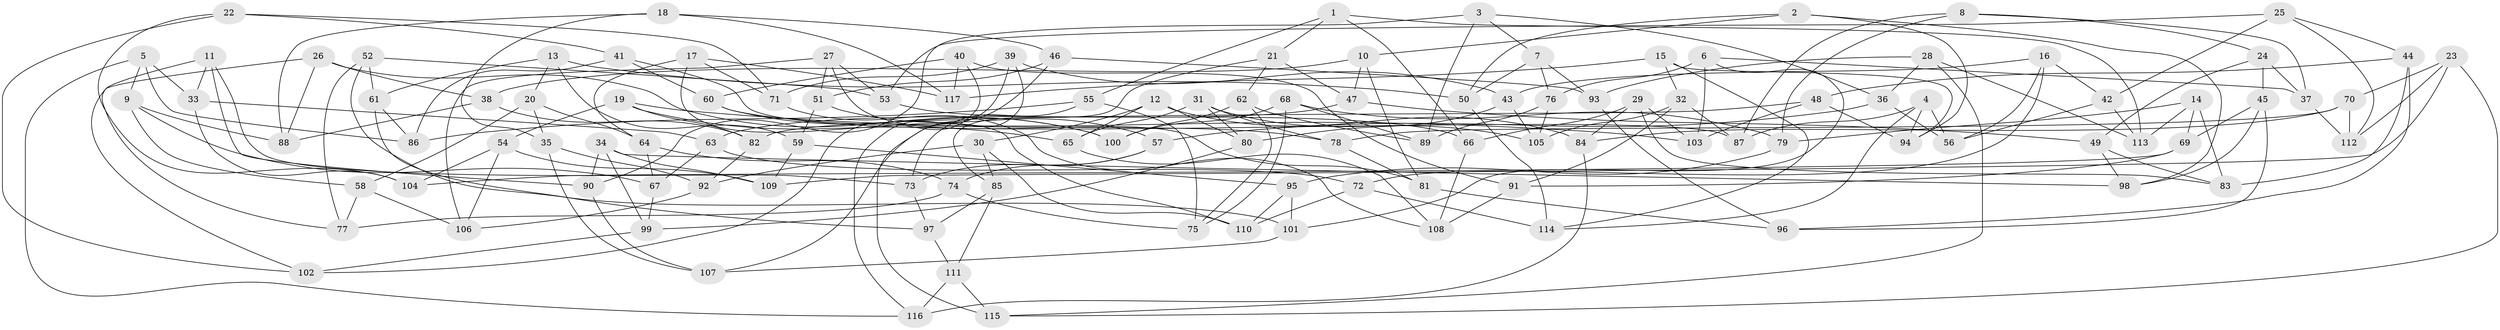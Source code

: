 // coarse degree distribution, {4: 0.654320987654321, 6: 0.2716049382716049, 8: 0.06172839506172839, 10: 0.012345679012345678}
// Generated by graph-tools (version 1.1) at 2025/20/03/04/25 18:20:37]
// undirected, 117 vertices, 234 edges
graph export_dot {
graph [start="1"]
  node [color=gray90,style=filled];
  1;
  2;
  3;
  4;
  5;
  6;
  7;
  8;
  9;
  10;
  11;
  12;
  13;
  14;
  15;
  16;
  17;
  18;
  19;
  20;
  21;
  22;
  23;
  24;
  25;
  26;
  27;
  28;
  29;
  30;
  31;
  32;
  33;
  34;
  35;
  36;
  37;
  38;
  39;
  40;
  41;
  42;
  43;
  44;
  45;
  46;
  47;
  48;
  49;
  50;
  51;
  52;
  53;
  54;
  55;
  56;
  57;
  58;
  59;
  60;
  61;
  62;
  63;
  64;
  65;
  66;
  67;
  68;
  69;
  70;
  71;
  72;
  73;
  74;
  75;
  76;
  77;
  78;
  79;
  80;
  81;
  82;
  83;
  84;
  85;
  86;
  87;
  88;
  89;
  90;
  91;
  92;
  93;
  94;
  95;
  96;
  97;
  98;
  99;
  100;
  101;
  102;
  103;
  104;
  105;
  106;
  107;
  108;
  109;
  110;
  111;
  112;
  113;
  114;
  115;
  116;
  117;
  1 -- 55;
  1 -- 21;
  1 -- 66;
  1 -- 113;
  2 -- 94;
  2 -- 50;
  2 -- 10;
  2 -- 98;
  3 -- 7;
  3 -- 90;
  3 -- 36;
  3 -- 89;
  4 -- 56;
  4 -- 94;
  4 -- 114;
  4 -- 87;
  5 -- 9;
  5 -- 33;
  5 -- 116;
  5 -- 86;
  6 -- 101;
  6 -- 76;
  6 -- 37;
  6 -- 103;
  7 -- 93;
  7 -- 50;
  7 -- 76;
  8 -- 79;
  8 -- 87;
  8 -- 24;
  8 -- 37;
  9 -- 58;
  9 -- 67;
  9 -- 88;
  10 -- 81;
  10 -- 47;
  10 -- 38;
  11 -- 33;
  11 -- 90;
  11 -- 77;
  11 -- 73;
  12 -- 65;
  12 -- 30;
  12 -- 80;
  12 -- 84;
  13 -- 50;
  13 -- 61;
  13 -- 20;
  13 -- 59;
  14 -- 69;
  14 -- 113;
  14 -- 79;
  14 -- 83;
  15 -- 32;
  15 -- 117;
  15 -- 94;
  15 -- 114;
  16 -- 43;
  16 -- 72;
  16 -- 42;
  16 -- 56;
  17 -- 110;
  17 -- 71;
  17 -- 64;
  17 -- 117;
  18 -- 117;
  18 -- 35;
  18 -- 88;
  18 -- 46;
  19 -- 103;
  19 -- 65;
  19 -- 82;
  19 -- 54;
  20 -- 58;
  20 -- 35;
  20 -- 64;
  21 -- 47;
  21 -- 62;
  21 -- 85;
  22 -- 104;
  22 -- 41;
  22 -- 71;
  22 -- 102;
  23 -- 70;
  23 -- 112;
  23 -- 115;
  23 -- 109;
  24 -- 49;
  24 -- 45;
  24 -- 37;
  25 -- 44;
  25 -- 53;
  25 -- 112;
  25 -- 42;
  26 -- 100;
  26 -- 38;
  26 -- 102;
  26 -- 88;
  27 -- 81;
  27 -- 51;
  27 -- 106;
  27 -- 53;
  28 -- 115;
  28 -- 36;
  28 -- 113;
  28 -- 93;
  29 -- 103;
  29 -- 66;
  29 -- 83;
  29 -- 84;
  30 -- 92;
  30 -- 85;
  30 -- 110;
  31 -- 105;
  31 -- 65;
  31 -- 78;
  31 -- 80;
  32 -- 87;
  32 -- 91;
  32 -- 105;
  33 -- 104;
  33 -- 63;
  34 -- 90;
  34 -- 109;
  34 -- 98;
  34 -- 99;
  35 -- 92;
  35 -- 107;
  36 -- 56;
  36 -- 57;
  37 -- 112;
  38 -- 88;
  38 -- 82;
  39 -- 116;
  39 -- 71;
  39 -- 115;
  39 -- 43;
  40 -- 102;
  40 -- 91;
  40 -- 117;
  40 -- 60;
  41 -- 87;
  41 -- 60;
  41 -- 86;
  42 -- 113;
  42 -- 56;
  43 -- 80;
  43 -- 105;
  44 -- 83;
  44 -- 48;
  44 -- 96;
  45 -- 96;
  45 -- 98;
  45 -- 69;
  46 -- 107;
  46 -- 51;
  46 -- 93;
  47 -- 49;
  47 -- 63;
  48 -- 103;
  48 -- 94;
  48 -- 82;
  49 -- 98;
  49 -- 83;
  50 -- 114;
  51 -- 59;
  51 -- 57;
  52 -- 53;
  52 -- 77;
  52 -- 101;
  52 -- 61;
  53 -- 66;
  54 -- 106;
  54 -- 109;
  54 -- 104;
  55 -- 73;
  55 -- 86;
  55 -- 75;
  57 -- 74;
  57 -- 73;
  58 -- 77;
  58 -- 106;
  59 -- 109;
  59 -- 95;
  60 -- 100;
  60 -- 78;
  61 -- 86;
  61 -- 97;
  62 -- 75;
  62 -- 100;
  62 -- 89;
  63 -- 72;
  63 -- 67;
  64 -- 74;
  64 -- 67;
  65 -- 108;
  66 -- 108;
  67 -- 99;
  68 -- 79;
  68 -- 75;
  68 -- 89;
  68 -- 100;
  69 -- 91;
  69 -- 104;
  70 -- 112;
  70 -- 84;
  70 -- 78;
  71 -- 108;
  72 -- 114;
  72 -- 110;
  73 -- 97;
  74 -- 77;
  74 -- 75;
  76 -- 89;
  76 -- 105;
  78 -- 81;
  79 -- 95;
  80 -- 99;
  81 -- 96;
  82 -- 92;
  84 -- 116;
  85 -- 97;
  85 -- 111;
  90 -- 107;
  91 -- 108;
  92 -- 106;
  93 -- 96;
  95 -- 110;
  95 -- 101;
  97 -- 111;
  99 -- 102;
  101 -- 107;
  111 -- 116;
  111 -- 115;
}
